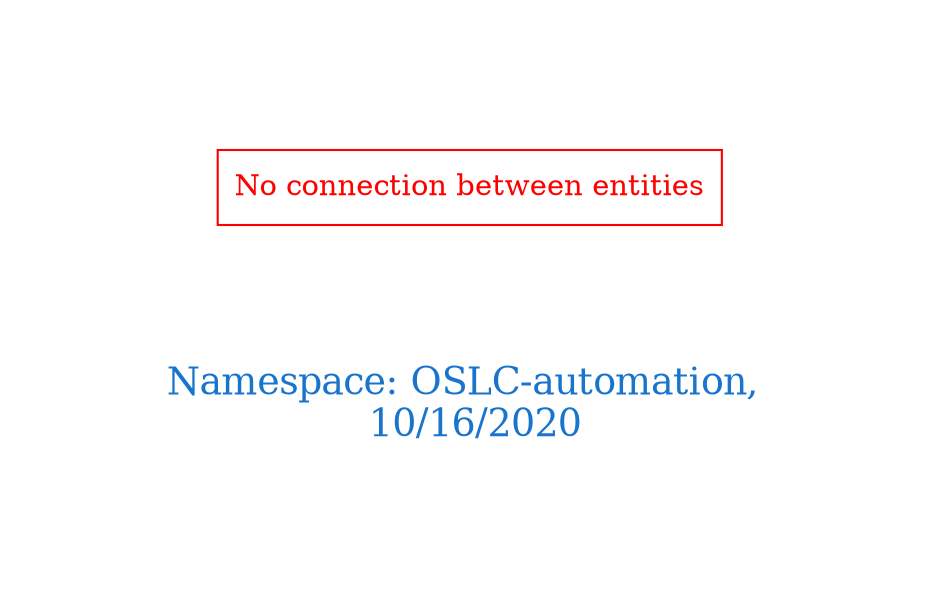 digraph OGIT_ontology {
 graph [ rankdir= LR,pad=1 
fontsize = 18,
fontcolor= dodgerblue3,label = "\n\n\nNamespace: OSLC-automation, \n 10/16/2020"];
node[shape=polygon];
edge [  color="gray81"];

"No connection between entities" [fontcolor = "red",color="red", shape="polygon"]
}
